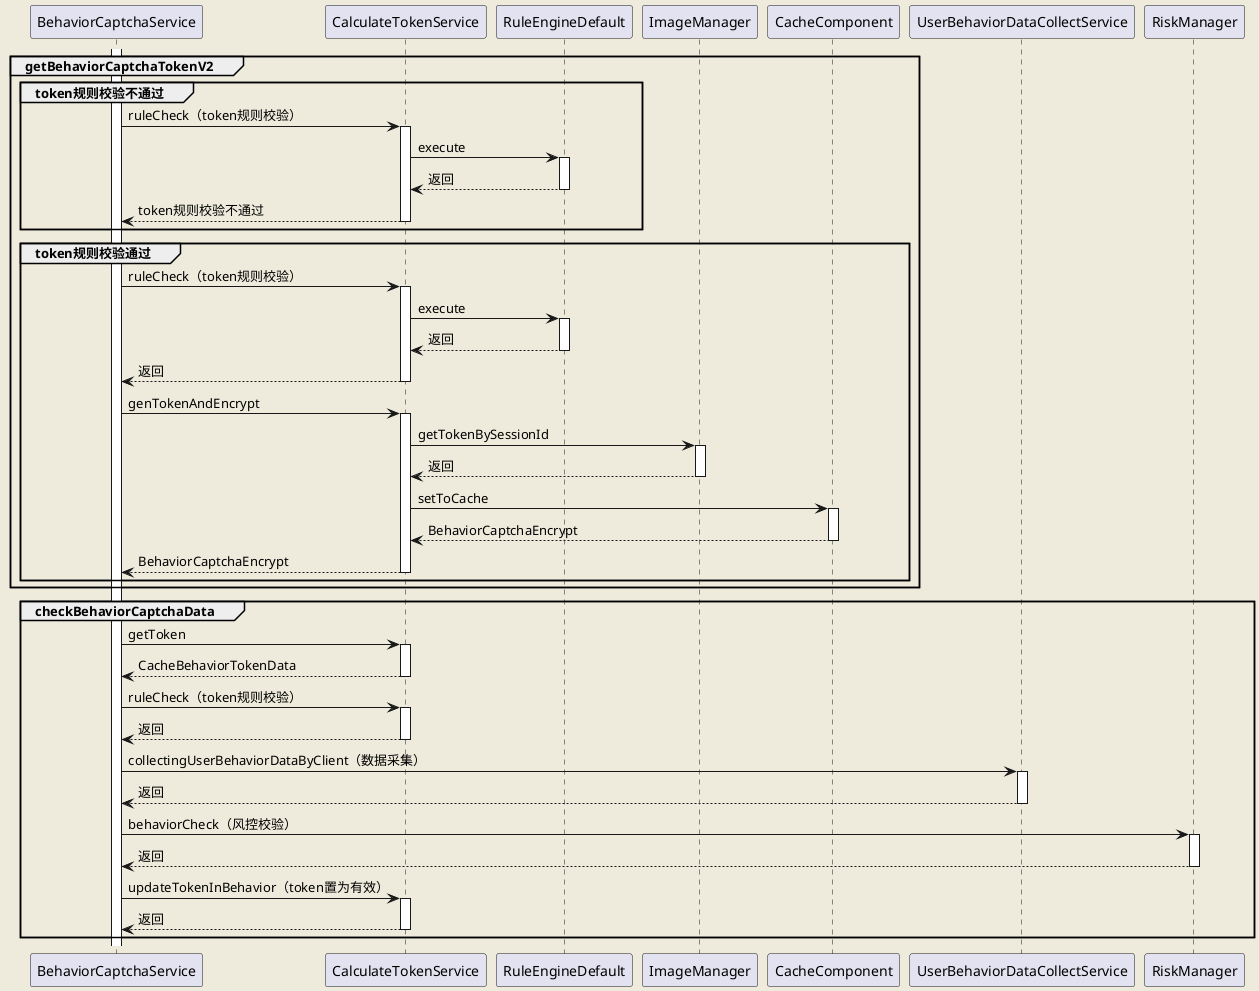 
@startuml
skinparam backgroundColor #EEEBDC

participant "BehaviorCaptchaService" as BehaviorCaptchaService
participant "CalculateTokenService" as CalculateTokenService
participant "RuleEngineDefault" as RuleEngineDefault
participant "ImageManager" as ImageManager
participant "CacheComponent" as CacheComponent
participant "UserBehaviorDataCollectService" as UserBehaviorDataCollectService
participant "RiskManager" as RiskManager





group getBehaviorCaptchaTokenV2

    group token规则校验不通过
    BehaviorCaptchaService -> CalculateTokenService ++: ruleCheck（token规则校验）
    CalculateTokenService -> RuleEngineDefault ++: execute
    return 返回
    return token规则校验不通过
    end

    group token规则校验通过
    activate BehaviorCaptchaService
    BehaviorCaptchaService -> CalculateTokenService ++: ruleCheck（token规则校验）
    CalculateTokenService -> RuleEngineDefault ++: execute
    return 返回
    return 返回
    BehaviorCaptchaService -> CalculateTokenService ++: genTokenAndEncrypt
    CalculateTokenService -> ImageManager ++: getTokenBySessionId
    return 返回
    CalculateTokenService -> CacheComponent ++: setToCache
    return BehaviorCaptchaEncrypt
    return BehaviorCaptchaEncrypt
    end

end

group checkBehaviorCaptchaData
    BehaviorCaptchaService -> CalculateTokenService ++: getToken
    return CacheBehaviorTokenData

    BehaviorCaptchaService -> CalculateTokenService ++: ruleCheck（token规则校验）
    return 返回

    BehaviorCaptchaService -> UserBehaviorDataCollectService ++: collectingUserBehaviorDataByClient（数据采集）
    return 返回

    BehaviorCaptchaService -> RiskManager ++: behaviorCheck（风控校验）
    return 返回

    BehaviorCaptchaService -> CalculateTokenService ++: updateTokenInBehavior（token置为有效）
    return 返回
end

@enduml